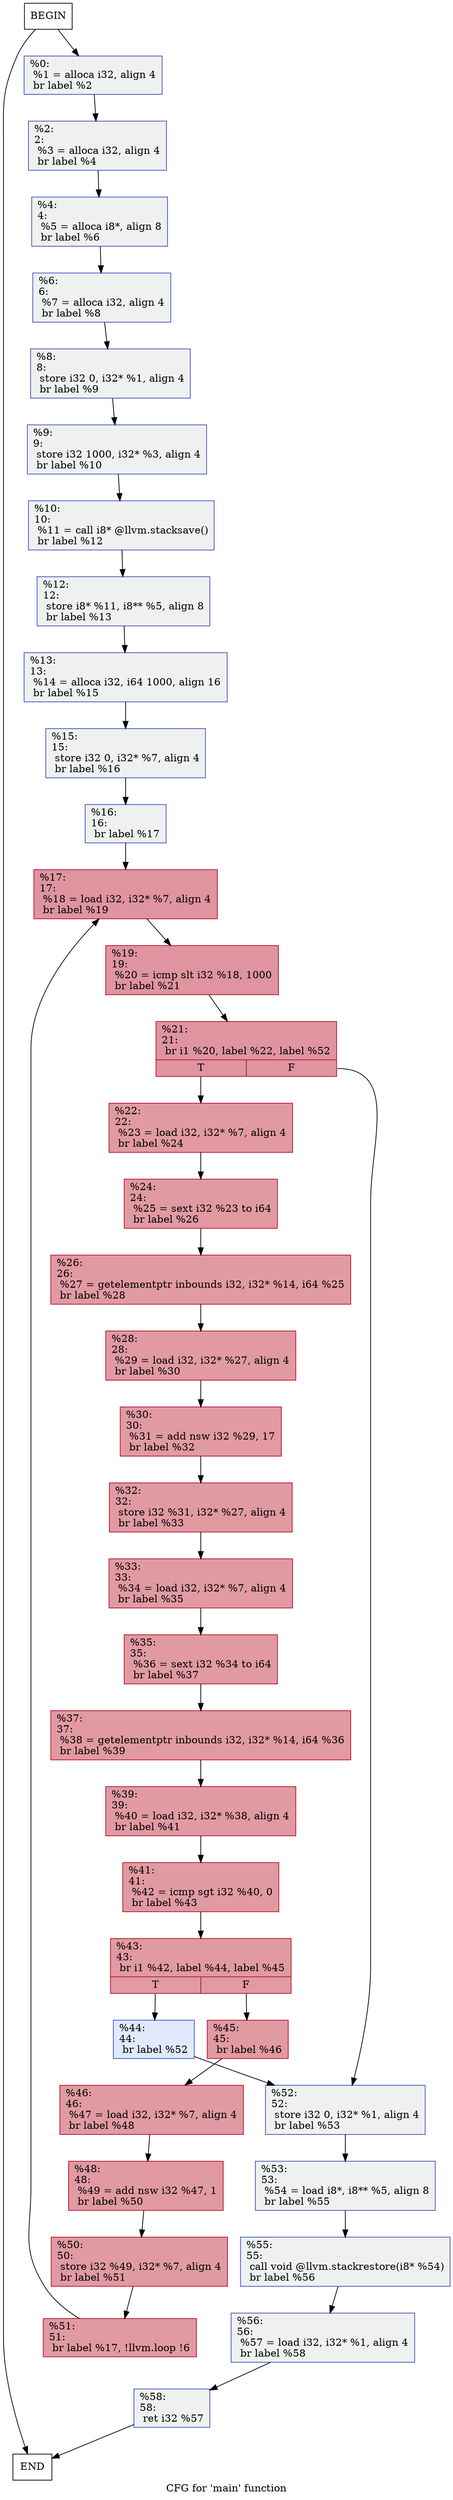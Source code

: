 digraph "CFG for 'main' function" {
	label="CFG for 'main' function";

	Nodebeginmain [shape=record, label="BEGIN"];
	Nodebeginmain -> Node0x1921110
	Node0x1921110 [shape=record,color="#3d50c3ff", style=filled, fillcolor="#dbdcde70",label="{%0:\l  %1 = alloca i32, align 4\l  br label %2\l}"];
	Node0x1921110 -> Node0x1921870;
	Node0x1921870 [shape=record,color="#3d50c3ff", style=filled, fillcolor="#dbdcde70",label="{%2:\l2:                                                \l  %3 = alloca i32, align 4\l  br label %4\l}"];
	Node0x1921870 -> Node0x19219d0;
	Node0x19219d0 [shape=record,color="#3d50c3ff", style=filled, fillcolor="#dbdcde70",label="{%4:\l4:                                                \l  %5 = alloca i8*, align 8\l  br label %6\l}"];
	Node0x19219d0 -> Node0x1921b50;
	Node0x1921b50 [shape=record,color="#3d50c3ff", style=filled, fillcolor="#dbdcde70",label="{%6:\l6:                                                \l  %7 = alloca i32, align 4\l  br label %8\l}"];
	Node0x1921b50 -> Node0x1921c80;
	Node0x1921c80 [shape=record,color="#3d50c3ff", style=filled, fillcolor="#dbdcde70",label="{%8:\l8:                                                \l  store i32 0, i32* %1, align 4\l  br label %9\l}"];
	Node0x1921c80 -> Node0x1921a90;
	Node0x1921a90 [shape=record,color="#3d50c3ff", style=filled, fillcolor="#dbdcde70",label="{%9:\l9:                                                \l  store i32 1000, i32* %3, align 4\l  br label %10\l}"];
	Node0x1921a90 -> Node0x1921de0;
	Node0x1921de0 [shape=record,color="#3d50c3ff", style=filled, fillcolor="#dbdcde70",label="{%10:\l10:                                               \l  %11 = call i8* @llvm.stacksave()\l  br label %12\l}"];
	Node0x1921de0 -> Node0x1922000;
	Node0x1922000 [shape=record,color="#3d50c3ff", style=filled, fillcolor="#dbdcde70",label="{%12:\l12:                                               \l  store i8* %11, i8** %5, align 8\l  br label %13\l}"];
	Node0x1922000 -> Node0x19220c0;
	Node0x19220c0 [shape=record,color="#3d50c3ff", style=filled, fillcolor="#dbdcde70",label="{%13:\l13:                                               \l  %14 = alloca i32, i64 1000, align 16\l  br label %15\l}"];
	Node0x19220c0 -> Node0x1922220;
	Node0x1922220 [shape=record,color="#3d50c3ff", style=filled, fillcolor="#dbdcde70",label="{%15:\l15:                                               \l  store i32 0, i32* %7, align 4\l  br label %16\l}"];
	Node0x1922220 -> Node0x19222e0;
	Node0x19222e0 [shape=record,color="#3d50c3ff", style=filled, fillcolor="#dbdcde70",label="{%16:\l16:                                               \l  br label %17\l}"];
	Node0x19222e0 -> Node0x19223a0;
	Node0x19223a0 [shape=record,color="#b70d28ff", style=filled, fillcolor="#b70d2870",label="{%17:\l17:                                               \l  %18 = load i32, i32* %7, align 4\l  br label %19\l}"];
	Node0x19223a0 -> Node0x19224d0;
	Node0x19224d0 [shape=record,color="#b70d28ff", style=filled, fillcolor="#b70d2870",label="{%19:\l19:                                               \l  %20 = icmp slt i32 %18, 1000\l  br label %21\l}"];
	Node0x19224d0 -> Node0x1922590;
	Node0x1922590 [shape=record,color="#b70d28ff", style=filled, fillcolor="#b70d2870",label="{%21:\l21:                                               \l  br i1 %20, label %22, label %52\l|{<s0>T|<s1>F}}"];
	Node0x1922590:s0 -> Node0x1922650;
	Node0x1922590:s1 -> Node0x19226a0;
	Node0x1922650 [shape=record,color="#b70d28ff", style=filled, fillcolor="#bb1b2c70",label="{%22:\l22:                                               \l  %23 = load i32, i32* %7, align 4\l  br label %24\l}"];
	Node0x1922650 -> Node0x1922850;
	Node0x1922850 [shape=record,color="#b70d28ff", style=filled, fillcolor="#bb1b2c70",label="{%24:\l24:                                               \l  %25 = sext i32 %23 to i64\l  br label %26\l}"];
	Node0x1922850 -> Node0x1922980;
	Node0x1922980 [shape=record,color="#b70d28ff", style=filled, fillcolor="#bb1b2c70",label="{%26:\l26:                                               \l  %27 = getelementptr inbounds i32, i32* %14, i64 %25\l  br label %28\l}"];
	Node0x1922980 -> Node0x1922ae0;
	Node0x1922ae0 [shape=record,color="#b70d28ff", style=filled, fillcolor="#bb1b2c70",label="{%28:\l28:                                               \l  %29 = load i32, i32* %27, align 4\l  br label %30\l}"];
	Node0x1922ae0 -> Node0x1922c10;
	Node0x1922c10 [shape=record,color="#b70d28ff", style=filled, fillcolor="#bb1b2c70",label="{%30:\l30:                                               \l  %31 = add nsw i32 %29, 17\l  br label %32\l}"];
	Node0x1922c10 -> Node0x1922d90;
	Node0x1922d90 [shape=record,color="#b70d28ff", style=filled, fillcolor="#bb1b2c70",label="{%32:\l32:                                               \l  store i32 %31, i32* %27, align 4\l  br label %33\l}"];
	Node0x1922d90 -> Node0x19230f0;
	Node0x19230f0 [shape=record,color="#b70d28ff", style=filled, fillcolor="#bb1b2c70",label="{%33:\l33:                                               \l  %34 = load i32, i32* %7, align 4\l  br label %35\l}"];
	Node0x19230f0 -> Node0x1923220;
	Node0x1923220 [shape=record,color="#b70d28ff", style=filled, fillcolor="#bb1b2c70",label="{%35:\l35:                                               \l  %36 = sext i32 %34 to i64\l  br label %37\l}"];
	Node0x1923220 -> Node0x1923350;
	Node0x1923350 [shape=record,color="#b70d28ff", style=filled, fillcolor="#bb1b2c70",label="{%37:\l37:                                               \l  %38 = getelementptr inbounds i32, i32* %14, i64 %36\l  br label %39\l}"];
	Node0x1923350 -> Node0x19234b0;
	Node0x19234b0 [shape=record,color="#b70d28ff", style=filled, fillcolor="#bb1b2c70",label="{%39:\l39:                                               \l  %40 = load i32, i32* %38, align 4\l  br label %41\l}"];
	Node0x19234b0 -> Node0x19235e0;
	Node0x19235e0 [shape=record,color="#b70d28ff", style=filled, fillcolor="#bb1b2c70",label="{%41:\l41:                                               \l  %42 = icmp sgt i32 %40, 0\l  br label %43\l}"];
	Node0x19235e0 -> Node0x1923730;
	Node0x1923730 [shape=record,color="#b70d28ff", style=filled, fillcolor="#bb1b2c70",label="{%43:\l43:                                               \l  br i1 %42, label %44, label %45\l|{<s0>T|<s1>F}}"];
	Node0x1923730:s0 -> Node0x19237f0;
	Node0x1923730:s1 -> Node0x1923840;
	Node0x19237f0 [shape=record,color="#3d50c3ff", style=filled, fillcolor="#b9d0f970",label="{%44:\l44:                                               \l  br label %52\l}"];
	Node0x19237f0 -> Node0x19226a0;
	Node0x1923840 [shape=record,color="#b70d28ff", style=filled, fillcolor="#bb1b2c70",label="{%45:\l45:                                               \l  br label %46\l}"];
	Node0x1923840 -> Node0x19239f0;
	Node0x19239f0 [shape=record,color="#b70d28ff", style=filled, fillcolor="#bb1b2c70",label="{%46:\l46:                                               \l  %47 = load i32, i32* %7, align 4\l  br label %48\l}"];
	Node0x19239f0 -> Node0x1923b20;
	Node0x1923b20 [shape=record,color="#b70d28ff", style=filled, fillcolor="#bb1b2c70",label="{%48:\l48:                                               \l  %49 = add nsw i32 %47, 1\l  br label %50\l}"];
	Node0x1923b20 -> Node0x1923c70;
	Node0x1923c70 [shape=record,color="#b70d28ff", style=filled, fillcolor="#bb1b2c70",label="{%50:\l50:                                               \l  store i32 %49, i32* %7, align 4\l  br label %51\l}"];
	Node0x1923c70 -> Node0x1923dc0;
	Node0x1923dc0 [shape=record,color="#b70d28ff", style=filled, fillcolor="#bb1b2c70",label="{%51:\l51:                                               \l  br label %17, !llvm.loop !6\l}"];
	Node0x1923dc0 -> Node0x19223a0;
	Node0x19226a0 [shape=record,color="#3d50c3ff", style=filled, fillcolor="#dbdcde70",label="{%52:\l52:                                               \l  store i32 0, i32* %1, align 4\l  br label %53\l}"];
	Node0x19226a0 -> Node0x1924a10;
	Node0x1924a10 [shape=record,color="#3d50c3ff", style=filled, fillcolor="#dbdcde70",label="{%53:\l53:                                               \l  %54 = load i8*, i8** %5, align 8\l  br label %55\l}"];
	Node0x1924a10 -> Node0x1924b40;
	Node0x1924b40 [shape=record,color="#3d50c3ff", style=filled, fillcolor="#dbdcde70",label="{%55:\l55:                                               \l  call void @llvm.stackrestore(i8* %54)\l  br label %56\l}"];
	Node0x1924b40 -> Node0x1924e40;
	Node0x1924e40 [shape=record,color="#3d50c3ff", style=filled, fillcolor="#dbdcde70",label="{%56:\l56:                                               \l  %57 = load i32, i32* %1, align 4\l  br label %58\l}"];
	Node0x1924e40 -> Node0x1924f70;
	Node0x1924f70 [shape=record,color="#3d50c3ff", style=filled, fillcolor="#dbdcde70",label="{%58:\l58:                                               \l  ret i32 %57\l}"];
	Node0x1924f70 -> Nodeendmain;
	Nodeendmain [shape=record, label="END"];
	Nodebeginmain -> Nodeendmain;
}
